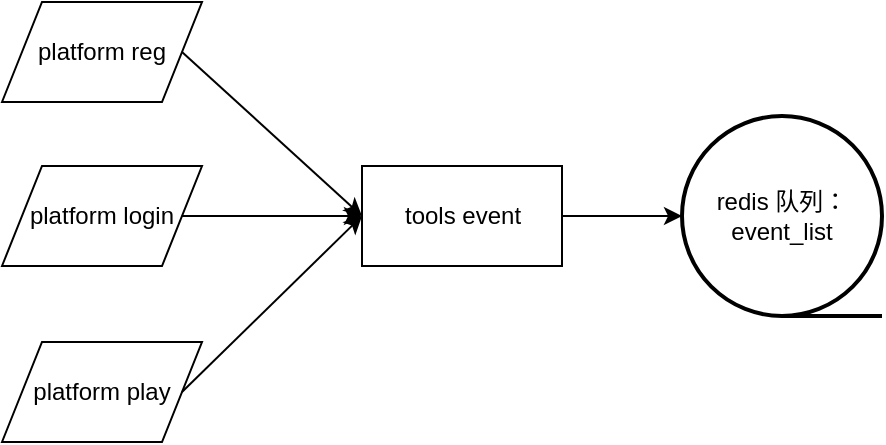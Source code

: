 <mxfile version="10.8.3" type="github"><diagram id="6a731a19-8d31-9384-78a2-239565b7b9f0" name="Page-1"><mxGraphModel dx="1394" dy="816" grid="1" gridSize="10" guides="1" tooltips="1" connect="1" arrows="1" fold="1" page="1" pageScale="1" pageWidth="1169" pageHeight="827" background="#ffffff" math="0" shadow="0"><root><mxCell id="0"/><mxCell id="1" parent="0"/><mxCell id="bYAdEHJfGm9KRBM3U14k-59" value="platform reg" style="shape=parallelogram;perimeter=parallelogramPerimeter;whiteSpace=wrap;html=1;dashed=0;rounded=0;" vertex="1" parent="1"><mxGeometry x="70" y="160" width="100" height="50" as="geometry"/></mxCell><mxCell id="bYAdEHJfGm9KRBM3U14k-60" value="platform login" style="shape=parallelogram;perimeter=parallelogramPerimeter;whiteSpace=wrap;html=1;dashed=0;rounded=0;" vertex="1" parent="1"><mxGeometry x="70" y="242" width="100" height="50" as="geometry"/></mxCell><mxCell id="bYAdEHJfGm9KRBM3U14k-61" value="platform play" style="shape=parallelogram;perimeter=parallelogramPerimeter;whiteSpace=wrap;html=1;dashed=0;rounded=0;" vertex="1" parent="1"><mxGeometry x="70" y="330" width="100" height="50" as="geometry"/></mxCell><mxCell id="bYAdEHJfGm9KRBM3U14k-67" value="" style="edgeStyle=orthogonalEdgeStyle;rounded=0;orthogonalLoop=1;jettySize=auto;html=1;" edge="1" parent="1" source="bYAdEHJfGm9KRBM3U14k-62" target="bYAdEHJfGm9KRBM3U14k-66"><mxGeometry relative="1" as="geometry"/></mxCell><mxCell id="bYAdEHJfGm9KRBM3U14k-62" value="tools event" style="html=1;dashed=0;whitespace=wrap;rounded=0;" vertex="1" parent="1"><mxGeometry x="250" y="242" width="100" height="50" as="geometry"/></mxCell><mxCell id="bYAdEHJfGm9KRBM3U14k-63" value="" style="endArrow=classic;html=1;exitX=1;exitY=0.5;exitDx=0;exitDy=0;entryX=0;entryY=0.5;entryDx=0;entryDy=0;" edge="1" parent="1" source="bYAdEHJfGm9KRBM3U14k-59" target="bYAdEHJfGm9KRBM3U14k-62"><mxGeometry width="50" height="50" relative="1" as="geometry"><mxPoint x="160" y="160" as="sourcePoint"/><mxPoint x="210" y="110" as="targetPoint"/></mxGeometry></mxCell><mxCell id="bYAdEHJfGm9KRBM3U14k-64" value="" style="endArrow=classic;html=1;exitX=1;exitY=0.5;exitDx=0;exitDy=0;entryX=0;entryY=0.5;entryDx=0;entryDy=0;" edge="1" parent="1" source="bYAdEHJfGm9KRBM3U14k-60" target="bYAdEHJfGm9KRBM3U14k-62"><mxGeometry width="50" height="50" relative="1" as="geometry"><mxPoint x="160" y="160" as="sourcePoint"/><mxPoint x="210" y="110" as="targetPoint"/></mxGeometry></mxCell><mxCell id="bYAdEHJfGm9KRBM3U14k-65" value="" style="endArrow=classic;html=1;exitX=1;exitY=0.5;exitDx=0;exitDy=0;entryX=0;entryY=0.5;entryDx=0;entryDy=0;" edge="1" parent="1" source="bYAdEHJfGm9KRBM3U14k-61" target="bYAdEHJfGm9KRBM3U14k-62"><mxGeometry width="50" height="50" relative="1" as="geometry"><mxPoint x="160" y="160" as="sourcePoint"/><mxPoint x="210" y="110" as="targetPoint"/></mxGeometry></mxCell><mxCell id="bYAdEHJfGm9KRBM3U14k-66" value="redis 队列：event_list" style="strokeWidth=2;html=1;shape=mxgraph.flowchart.sequential_data;whiteSpace=wrap;rounded=0;align=center;" vertex="1" parent="1"><mxGeometry x="410" y="217" width="100" height="100" as="geometry"/></mxCell></root></mxGraphModel></diagram></mxfile>